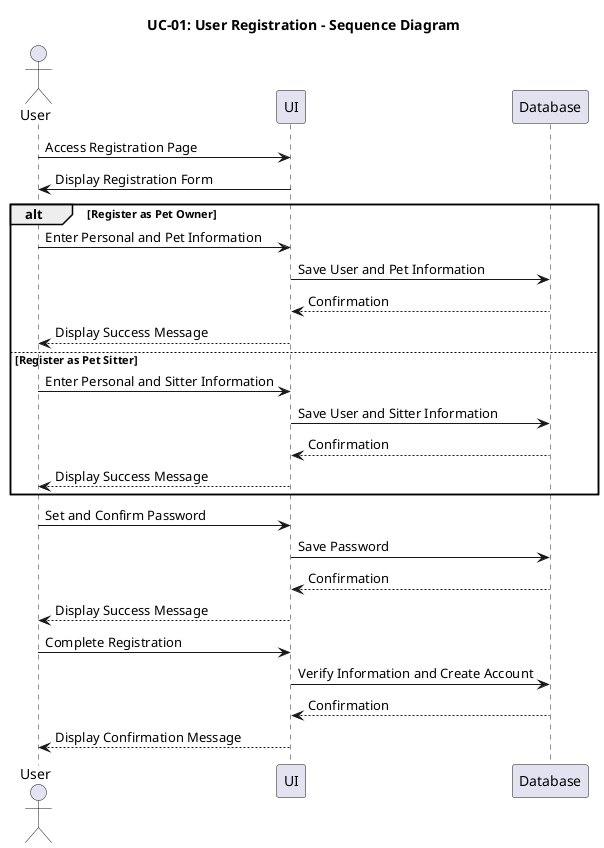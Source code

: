 @startuml
title UC-01: User Registration - Sequence Diagram

actor User
participant UI
participant Database

User -> UI : Access Registration Page
UI -> User : Display Registration Form

alt Register as Pet Owner
    User -> UI : Enter Personal and Pet Information
    UI -> Database : Save User and Pet Information
    Database --> UI : Confirmation
    UI --> User : Display Success Message
else Register as Pet Sitter
    User -> UI : Enter Personal and Sitter Information
    UI -> Database : Save User and Sitter Information
    Database --> UI : Confirmation
    UI --> User : Display Success Message
end

User -> UI : Set and Confirm Password
UI -> Database : Save Password
Database --> UI : Confirmation
UI --> User : Display Success Message

User -> UI : Complete Registration
UI -> Database : Verify Information and Create Account
Database --> UI : Confirmation
UI --> User : Display Confirmation Message

@enduml

